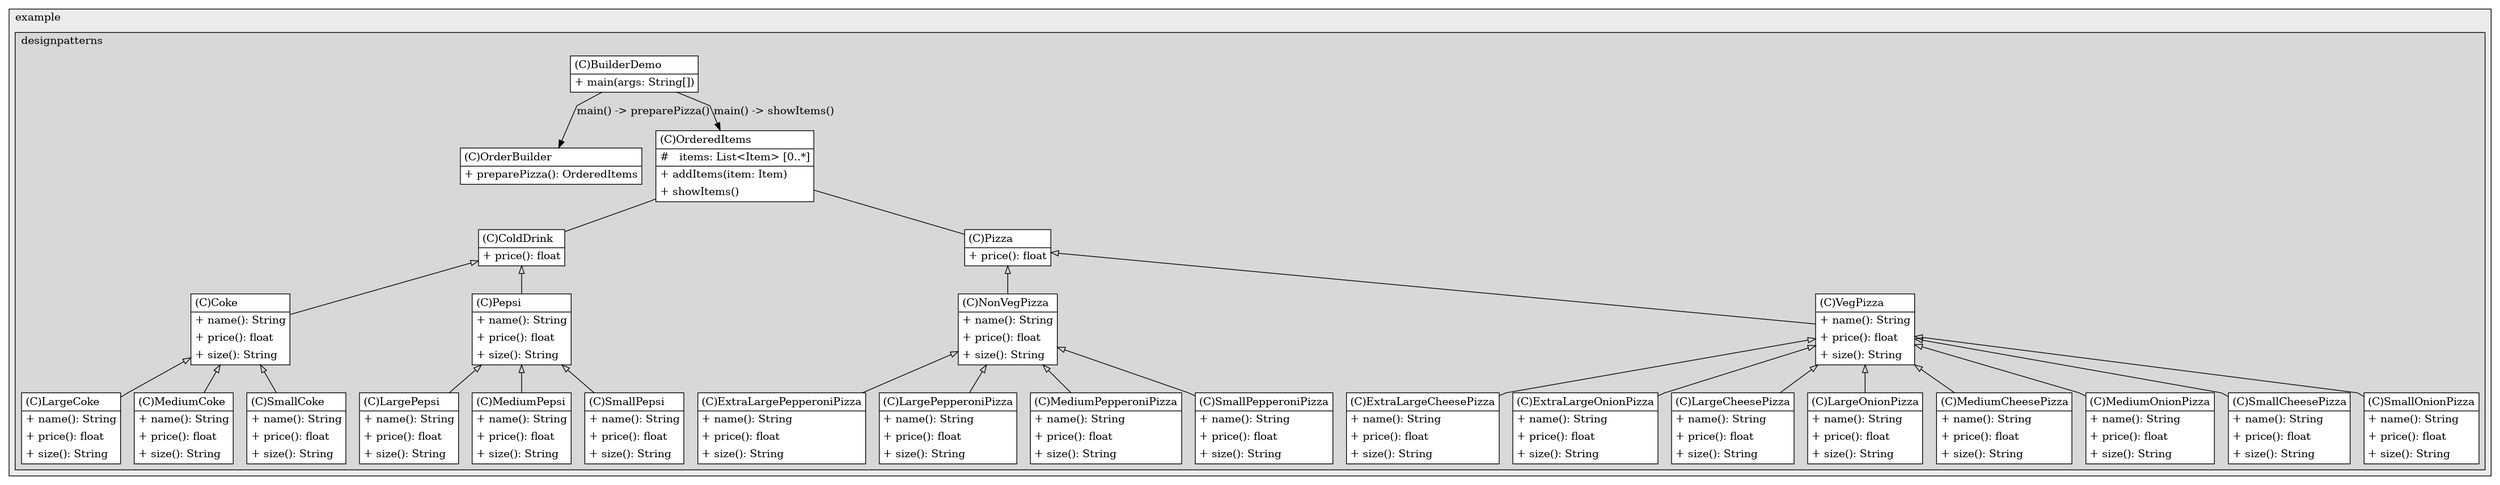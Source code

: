 @startuml

/' diagram meta data start
config=StructureConfiguration;
{
  "projectClassification": {
    "searchMode": "OpenProject", // OpenProject, AllProjects
    "includedProjects": "",
    "pathEndKeywords": "*.impl",
    "isClientPath": "",
    "isClientName": "",
    "isTestPath": "",
    "isTestName": "",
    "isMappingPath": "",
    "isMappingName": "",
    "isDataAccessPath": "",
    "isDataAccessName": "",
    "isDataStructurePath": "",
    "isDataStructureName": "",
    "isInterfaceStructuresPath": "",
    "isInterfaceStructuresName": "",
    "isEntryPointPath": "",
    "isEntryPointName": "",
    "treatFinalFieldsAsMandatory": false
  },
  "graphRestriction": {
    "classPackageExcludeFilter": "",
    "classPackageIncludeFilter": "",
    "classNameExcludeFilter": "",
    "classNameIncludeFilter": "",
    "methodNameExcludeFilter": "",
    "methodNameIncludeFilter": "",
    "removeByInheritance": "", // inheritance/annotation based filtering is done in a second step
    "removeByAnnotation": "",
    "removeByClassPackage": "", // cleanup the graph after inheritance/annotation based filtering is done
    "removeByClassName": "",
    "cutMappings": false,
    "cutEnum": true,
    "cutTests": true,
    "cutClient": true,
    "cutDataAccess": false,
    "cutInterfaceStructures": false,
    "cutDataStructures": false,
    "cutGetterAndSetter": true,
    "cutConstructors": true
  },
  "graphTraversal": {
    "forwardDepth": 6,
    "backwardDepth": 6,
    "classPackageExcludeFilter": "",
    "classPackageIncludeFilter": "",
    "classNameExcludeFilter": "",
    "classNameIncludeFilter": "",
    "methodNameExcludeFilter": "",
    "methodNameIncludeFilter": "",
    "hideMappings": false,
    "hideDataStructures": false,
    "hidePrivateMethods": true,
    "hideInterfaceCalls": true, // indirection: implementation -> interface (is hidden) -> implementation
    "onlyShowApplicationEntryPoints": false, // root node is included
    "useMethodCallsForStructureDiagram": "ForwardOnly" // ForwardOnly, BothDirections, No
  },
  "details": {
    "aggregation": "GroupByClass", // ByClass, GroupByClass, None
    "showClassGenericTypes": true,
    "showMethods": true,
    "showMethodParameterNames": true,
    "showMethodParameterTypes": true,
    "showMethodReturnType": true,
    "showPackageLevels": 2,
    "showDetailedClassStructure": true
  },
  "rootClass": "org.example.designpatterns.creational.builder.pizzahut.BuilderDemo",
  "extensionCallbackMethod": "" // qualified.class.name#methodName - signature: public static String method(String)
}
diagram meta data end '/



digraph g {
    rankdir="TB"
    splines=polyline
    

'nodes 
subgraph cluster_1322970774 { 
   	label=example
	labeljust=l
	fillcolor="#ececec"
	style=filled
   
   subgraph cluster_1611567195 { 
   	label=designpatterns
	labeljust=l
	fillcolor="#d8d8d8"
	style=filled
   
   BuilderDemo744439575[
	label=<<TABLE BORDER="1" CELLBORDER="0" CELLPADDING="4" CELLSPACING="0">
<TR><TD ALIGN="LEFT" >(C)BuilderDemo</TD></TR>
<HR/>
<TR><TD ALIGN="LEFT" >+ main(args: String[])</TD></TR>
</TABLE>>
	style=filled
	margin=0
	shape=plaintext
	fillcolor="#FFFFFF"
];

Coke426191103[
	label=<<TABLE BORDER="1" CELLBORDER="0" CELLPADDING="4" CELLSPACING="0">
<TR><TD ALIGN="LEFT" >(C)Coke</TD></TR>
<HR/>
<TR><TD ALIGN="LEFT" >+ name(): String</TD></TR>
<TR><TD ALIGN="LEFT" >+ price(): float</TD></TR>
<TR><TD ALIGN="LEFT" >+ size(): String</TD></TR>
</TABLE>>
	style=filled
	margin=0
	shape=plaintext
	fillcolor="#FFFFFF"
];

ColdDrink426191103[
	label=<<TABLE BORDER="1" CELLBORDER="0" CELLPADDING="4" CELLSPACING="0">
<TR><TD ALIGN="LEFT" >(C)ColdDrink</TD></TR>
<HR/>
<TR><TD ALIGN="LEFT" >+ price(): float</TD></TR>
</TABLE>>
	style=filled
	margin=0
	shape=plaintext
	fillcolor="#FFFFFF"
];

ExtraLargeCheesePizza415360271[
	label=<<TABLE BORDER="1" CELLBORDER="0" CELLPADDING="4" CELLSPACING="0">
<TR><TD ALIGN="LEFT" >(C)ExtraLargeCheesePizza</TD></TR>
<HR/>
<TR><TD ALIGN="LEFT" >+ name(): String</TD></TR>
<TR><TD ALIGN="LEFT" >+ price(): float</TD></TR>
<TR><TD ALIGN="LEFT" >+ size(): String</TD></TR>
</TABLE>>
	style=filled
	margin=0
	shape=plaintext
	fillcolor="#FFFFFF"
];

ExtraLargeOnionPizza415360271[
	label=<<TABLE BORDER="1" CELLBORDER="0" CELLPADDING="4" CELLSPACING="0">
<TR><TD ALIGN="LEFT" >(C)ExtraLargeOnionPizza</TD></TR>
<HR/>
<TR><TD ALIGN="LEFT" >+ name(): String</TD></TR>
<TR><TD ALIGN="LEFT" >+ price(): float</TD></TR>
<TR><TD ALIGN="LEFT" >+ size(): String</TD></TR>
</TABLE>>
	style=filled
	margin=0
	shape=plaintext
	fillcolor="#FFFFFF"
];

ExtraLargePepperoniPizza415360271[
	label=<<TABLE BORDER="1" CELLBORDER="0" CELLPADDING="4" CELLSPACING="0">
<TR><TD ALIGN="LEFT" >(C)ExtraLargePepperoniPizza</TD></TR>
<HR/>
<TR><TD ALIGN="LEFT" >+ name(): String</TD></TR>
<TR><TD ALIGN="LEFT" >+ price(): float</TD></TR>
<TR><TD ALIGN="LEFT" >+ size(): String</TD></TR>
</TABLE>>
	style=filled
	margin=0
	shape=plaintext
	fillcolor="#FFFFFF"
];

LargeCheesePizza415360271[
	label=<<TABLE BORDER="1" CELLBORDER="0" CELLPADDING="4" CELLSPACING="0">
<TR><TD ALIGN="LEFT" >(C)LargeCheesePizza</TD></TR>
<HR/>
<TR><TD ALIGN="LEFT" >+ name(): String</TD></TR>
<TR><TD ALIGN="LEFT" >+ price(): float</TD></TR>
<TR><TD ALIGN="LEFT" >+ size(): String</TD></TR>
</TABLE>>
	style=filled
	margin=0
	shape=plaintext
	fillcolor="#FFFFFF"
];

LargeCoke426191103[
	label=<<TABLE BORDER="1" CELLBORDER="0" CELLPADDING="4" CELLSPACING="0">
<TR><TD ALIGN="LEFT" >(C)LargeCoke</TD></TR>
<HR/>
<TR><TD ALIGN="LEFT" >+ name(): String</TD></TR>
<TR><TD ALIGN="LEFT" >+ price(): float</TD></TR>
<TR><TD ALIGN="LEFT" >+ size(): String</TD></TR>
</TABLE>>
	style=filled
	margin=0
	shape=plaintext
	fillcolor="#FFFFFF"
];

LargeOnionPizza415360271[
	label=<<TABLE BORDER="1" CELLBORDER="0" CELLPADDING="4" CELLSPACING="0">
<TR><TD ALIGN="LEFT" >(C)LargeOnionPizza</TD></TR>
<HR/>
<TR><TD ALIGN="LEFT" >+ name(): String</TD></TR>
<TR><TD ALIGN="LEFT" >+ price(): float</TD></TR>
<TR><TD ALIGN="LEFT" >+ size(): String</TD></TR>
</TABLE>>
	style=filled
	margin=0
	shape=plaintext
	fillcolor="#FFFFFF"
];

LargePepperoniPizza415360271[
	label=<<TABLE BORDER="1" CELLBORDER="0" CELLPADDING="4" CELLSPACING="0">
<TR><TD ALIGN="LEFT" >(C)LargePepperoniPizza</TD></TR>
<HR/>
<TR><TD ALIGN="LEFT" >+ name(): String</TD></TR>
<TR><TD ALIGN="LEFT" >+ price(): float</TD></TR>
<TR><TD ALIGN="LEFT" >+ size(): String</TD></TR>
</TABLE>>
	style=filled
	margin=0
	shape=plaintext
	fillcolor="#FFFFFF"
];

LargePepsi426191103[
	label=<<TABLE BORDER="1" CELLBORDER="0" CELLPADDING="4" CELLSPACING="0">
<TR><TD ALIGN="LEFT" >(C)LargePepsi</TD></TR>
<HR/>
<TR><TD ALIGN="LEFT" >+ name(): String</TD></TR>
<TR><TD ALIGN="LEFT" >+ price(): float</TD></TR>
<TR><TD ALIGN="LEFT" >+ size(): String</TD></TR>
</TABLE>>
	style=filled
	margin=0
	shape=plaintext
	fillcolor="#FFFFFF"
];

MediumCheesePizza415360271[
	label=<<TABLE BORDER="1" CELLBORDER="0" CELLPADDING="4" CELLSPACING="0">
<TR><TD ALIGN="LEFT" >(C)MediumCheesePizza</TD></TR>
<HR/>
<TR><TD ALIGN="LEFT" >+ name(): String</TD></TR>
<TR><TD ALIGN="LEFT" >+ price(): float</TD></TR>
<TR><TD ALIGN="LEFT" >+ size(): String</TD></TR>
</TABLE>>
	style=filled
	margin=0
	shape=plaintext
	fillcolor="#FFFFFF"
];

MediumCoke426191103[
	label=<<TABLE BORDER="1" CELLBORDER="0" CELLPADDING="4" CELLSPACING="0">
<TR><TD ALIGN="LEFT" >(C)MediumCoke</TD></TR>
<HR/>
<TR><TD ALIGN="LEFT" >+ name(): String</TD></TR>
<TR><TD ALIGN="LEFT" >+ price(): float</TD></TR>
<TR><TD ALIGN="LEFT" >+ size(): String</TD></TR>
</TABLE>>
	style=filled
	margin=0
	shape=plaintext
	fillcolor="#FFFFFF"
];

MediumOnionPizza415360271[
	label=<<TABLE BORDER="1" CELLBORDER="0" CELLPADDING="4" CELLSPACING="0">
<TR><TD ALIGN="LEFT" >(C)MediumOnionPizza</TD></TR>
<HR/>
<TR><TD ALIGN="LEFT" >+ name(): String</TD></TR>
<TR><TD ALIGN="LEFT" >+ price(): float</TD></TR>
<TR><TD ALIGN="LEFT" >+ size(): String</TD></TR>
</TABLE>>
	style=filled
	margin=0
	shape=plaintext
	fillcolor="#FFFFFF"
];

MediumPepperoniPizza415360271[
	label=<<TABLE BORDER="1" CELLBORDER="0" CELLPADDING="4" CELLSPACING="0">
<TR><TD ALIGN="LEFT" >(C)MediumPepperoniPizza</TD></TR>
<HR/>
<TR><TD ALIGN="LEFT" >+ name(): String</TD></TR>
<TR><TD ALIGN="LEFT" >+ price(): float</TD></TR>
<TR><TD ALIGN="LEFT" >+ size(): String</TD></TR>
</TABLE>>
	style=filled
	margin=0
	shape=plaintext
	fillcolor="#FFFFFF"
];

MediumPepsi426191103[
	label=<<TABLE BORDER="1" CELLBORDER="0" CELLPADDING="4" CELLSPACING="0">
<TR><TD ALIGN="LEFT" >(C)MediumPepsi</TD></TR>
<HR/>
<TR><TD ALIGN="LEFT" >+ name(): String</TD></TR>
<TR><TD ALIGN="LEFT" >+ price(): float</TD></TR>
<TR><TD ALIGN="LEFT" >+ size(): String</TD></TR>
</TABLE>>
	style=filled
	margin=0
	shape=plaintext
	fillcolor="#FFFFFF"
];

NonVegPizza415360271[
	label=<<TABLE BORDER="1" CELLBORDER="0" CELLPADDING="4" CELLSPACING="0">
<TR><TD ALIGN="LEFT" >(C)NonVegPizza</TD></TR>
<HR/>
<TR><TD ALIGN="LEFT" >+ name(): String</TD></TR>
<TR><TD ALIGN="LEFT" >+ price(): float</TD></TR>
<TR><TD ALIGN="LEFT" >+ size(): String</TD></TR>
</TABLE>>
	style=filled
	margin=0
	shape=plaintext
	fillcolor="#FFFFFF"
];

OrderBuilder744439575[
	label=<<TABLE BORDER="1" CELLBORDER="0" CELLPADDING="4" CELLSPACING="0">
<TR><TD ALIGN="LEFT" >(C)OrderBuilder</TD></TR>
<HR/>
<TR><TD ALIGN="LEFT" >+ preparePizza(): OrderedItems</TD></TR>
</TABLE>>
	style=filled
	margin=0
	shape=plaintext
	fillcolor="#FFFFFF"
];

OrderedItems744439575[
	label=<<TABLE BORDER="1" CELLBORDER="0" CELLPADDING="4" CELLSPACING="0">
<TR><TD ALIGN="LEFT" >(C)OrderedItems</TD></TR>
<HR/>
<TR><TD ALIGN="LEFT" >#   items: List&lt;Item&gt; [0..*]</TD></TR>
<HR/>
<TR><TD ALIGN="LEFT" >+ addItems(item: Item)</TD></TR>
<TR><TD ALIGN="LEFT" >+ showItems()</TD></TR>
</TABLE>>
	style=filled
	margin=0
	shape=plaintext
	fillcolor="#FFFFFF"
];

Pepsi426191103[
	label=<<TABLE BORDER="1" CELLBORDER="0" CELLPADDING="4" CELLSPACING="0">
<TR><TD ALIGN="LEFT" >(C)Pepsi</TD></TR>
<HR/>
<TR><TD ALIGN="LEFT" >+ name(): String</TD></TR>
<TR><TD ALIGN="LEFT" >+ price(): float</TD></TR>
<TR><TD ALIGN="LEFT" >+ size(): String</TD></TR>
</TABLE>>
	style=filled
	margin=0
	shape=plaintext
	fillcolor="#FFFFFF"
];

Pizza415360271[
	label=<<TABLE BORDER="1" CELLBORDER="0" CELLPADDING="4" CELLSPACING="0">
<TR><TD ALIGN="LEFT" >(C)Pizza</TD></TR>
<HR/>
<TR><TD ALIGN="LEFT" >+ price(): float</TD></TR>
</TABLE>>
	style=filled
	margin=0
	shape=plaintext
	fillcolor="#FFFFFF"
];

SmallCheesePizza415360271[
	label=<<TABLE BORDER="1" CELLBORDER="0" CELLPADDING="4" CELLSPACING="0">
<TR><TD ALIGN="LEFT" >(C)SmallCheesePizza</TD></TR>
<HR/>
<TR><TD ALIGN="LEFT" >+ name(): String</TD></TR>
<TR><TD ALIGN="LEFT" >+ price(): float</TD></TR>
<TR><TD ALIGN="LEFT" >+ size(): String</TD></TR>
</TABLE>>
	style=filled
	margin=0
	shape=plaintext
	fillcolor="#FFFFFF"
];

SmallCoke426191103[
	label=<<TABLE BORDER="1" CELLBORDER="0" CELLPADDING="4" CELLSPACING="0">
<TR><TD ALIGN="LEFT" >(C)SmallCoke</TD></TR>
<HR/>
<TR><TD ALIGN="LEFT" >+ name(): String</TD></TR>
<TR><TD ALIGN="LEFT" >+ price(): float</TD></TR>
<TR><TD ALIGN="LEFT" >+ size(): String</TD></TR>
</TABLE>>
	style=filled
	margin=0
	shape=plaintext
	fillcolor="#FFFFFF"
];

SmallOnionPizza415360271[
	label=<<TABLE BORDER="1" CELLBORDER="0" CELLPADDING="4" CELLSPACING="0">
<TR><TD ALIGN="LEFT" >(C)SmallOnionPizza</TD></TR>
<HR/>
<TR><TD ALIGN="LEFT" >+ name(): String</TD></TR>
<TR><TD ALIGN="LEFT" >+ price(): float</TD></TR>
<TR><TD ALIGN="LEFT" >+ size(): String</TD></TR>
</TABLE>>
	style=filled
	margin=0
	shape=plaintext
	fillcolor="#FFFFFF"
];

SmallPepperoniPizza415360271[
	label=<<TABLE BORDER="1" CELLBORDER="0" CELLPADDING="4" CELLSPACING="0">
<TR><TD ALIGN="LEFT" >(C)SmallPepperoniPizza</TD></TR>
<HR/>
<TR><TD ALIGN="LEFT" >+ name(): String</TD></TR>
<TR><TD ALIGN="LEFT" >+ price(): float</TD></TR>
<TR><TD ALIGN="LEFT" >+ size(): String</TD></TR>
</TABLE>>
	style=filled
	margin=0
	shape=plaintext
	fillcolor="#FFFFFF"
];

SmallPepsi426191103[
	label=<<TABLE BORDER="1" CELLBORDER="0" CELLPADDING="4" CELLSPACING="0">
<TR><TD ALIGN="LEFT" >(C)SmallPepsi</TD></TR>
<HR/>
<TR><TD ALIGN="LEFT" >+ name(): String</TD></TR>
<TR><TD ALIGN="LEFT" >+ price(): float</TD></TR>
<TR><TD ALIGN="LEFT" >+ size(): String</TD></TR>
</TABLE>>
	style=filled
	margin=0
	shape=plaintext
	fillcolor="#FFFFFF"
];

VegPizza415360271[
	label=<<TABLE BORDER="1" CELLBORDER="0" CELLPADDING="4" CELLSPACING="0">
<TR><TD ALIGN="LEFT" >(C)VegPizza</TD></TR>
<HR/>
<TR><TD ALIGN="LEFT" >+ name(): String</TD></TR>
<TR><TD ALIGN="LEFT" >+ price(): float</TD></TR>
<TR><TD ALIGN="LEFT" >+ size(): String</TD></TR>
</TABLE>>
	style=filled
	margin=0
	shape=plaintext
	fillcolor="#FFFFFF"
];
} 
} 

'edges    
BuilderDemo744439575 -> OrderBuilder744439575[label="main() -> preparePizza()"];
BuilderDemo744439575 -> OrderedItems744439575[label="main() -> showItems()"];
Coke426191103 -> LargeCoke426191103[arrowhead=none, arrowtail=empty, dir=both];
Coke426191103 -> MediumCoke426191103[arrowhead=none, arrowtail=empty, dir=both];
Coke426191103 -> SmallCoke426191103[arrowhead=none, arrowtail=empty, dir=both];
ColdDrink426191103 -> Coke426191103[arrowhead=none, arrowtail=empty, dir=both];
ColdDrink426191103 -> Pepsi426191103[arrowhead=none, arrowtail=empty, dir=both];
NonVegPizza415360271 -> ExtraLargePepperoniPizza415360271[arrowhead=none, arrowtail=empty, dir=both];
NonVegPizza415360271 -> LargePepperoniPizza415360271[arrowhead=none, arrowtail=empty, dir=both];
NonVegPizza415360271 -> MediumPepperoniPizza415360271[arrowhead=none, arrowtail=empty, dir=both];
NonVegPizza415360271 -> SmallPepperoniPizza415360271[arrowhead=none, arrowtail=empty, dir=both];
OrderedItems744439575 -> ColdDrink426191103[arrowhead=none];
OrderedItems744439575 -> Pizza415360271[arrowhead=none];
Pepsi426191103 -> LargePepsi426191103[arrowhead=none, arrowtail=empty, dir=both];
Pepsi426191103 -> MediumPepsi426191103[arrowhead=none, arrowtail=empty, dir=both];
Pepsi426191103 -> SmallPepsi426191103[arrowhead=none, arrowtail=empty, dir=both];
Pizza415360271 -> NonVegPizza415360271[arrowhead=none, arrowtail=empty, dir=both];
Pizza415360271 -> VegPizza415360271[arrowhead=none, arrowtail=empty, dir=both];
VegPizza415360271 -> ExtraLargeCheesePizza415360271[arrowhead=none, arrowtail=empty, dir=both];
VegPizza415360271 -> ExtraLargeOnionPizza415360271[arrowhead=none, arrowtail=empty, dir=both];
VegPizza415360271 -> LargeCheesePizza415360271[arrowhead=none, arrowtail=empty, dir=both];
VegPizza415360271 -> LargeOnionPizza415360271[arrowhead=none, arrowtail=empty, dir=both];
VegPizza415360271 -> MediumCheesePizza415360271[arrowhead=none, arrowtail=empty, dir=both];
VegPizza415360271 -> MediumOnionPizza415360271[arrowhead=none, arrowtail=empty, dir=both];
VegPizza415360271 -> SmallCheesePizza415360271[arrowhead=none, arrowtail=empty, dir=both];
VegPizza415360271 -> SmallOnionPizza415360271[arrowhead=none, arrowtail=empty, dir=both];
    
}
@enduml